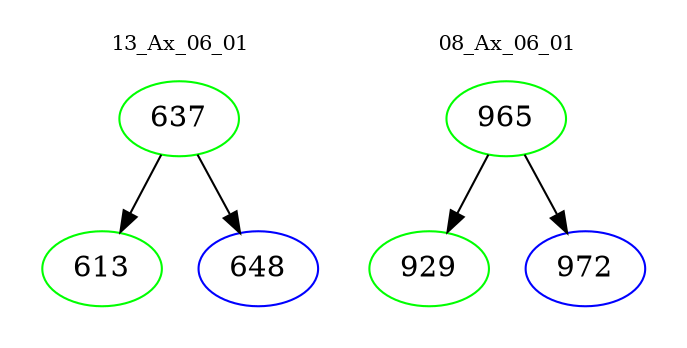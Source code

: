 digraph{
subgraph cluster_0 {
color = white
label = "13_Ax_06_01";
fontsize=10;
T0_637 [label="637", color="green"]
T0_637 -> T0_613 [color="black"]
T0_613 [label="613", color="green"]
T0_637 -> T0_648 [color="black"]
T0_648 [label="648", color="blue"]
}
subgraph cluster_1 {
color = white
label = "08_Ax_06_01";
fontsize=10;
T1_965 [label="965", color="green"]
T1_965 -> T1_929 [color="black"]
T1_929 [label="929", color="green"]
T1_965 -> T1_972 [color="black"]
T1_972 [label="972", color="blue"]
}
}
